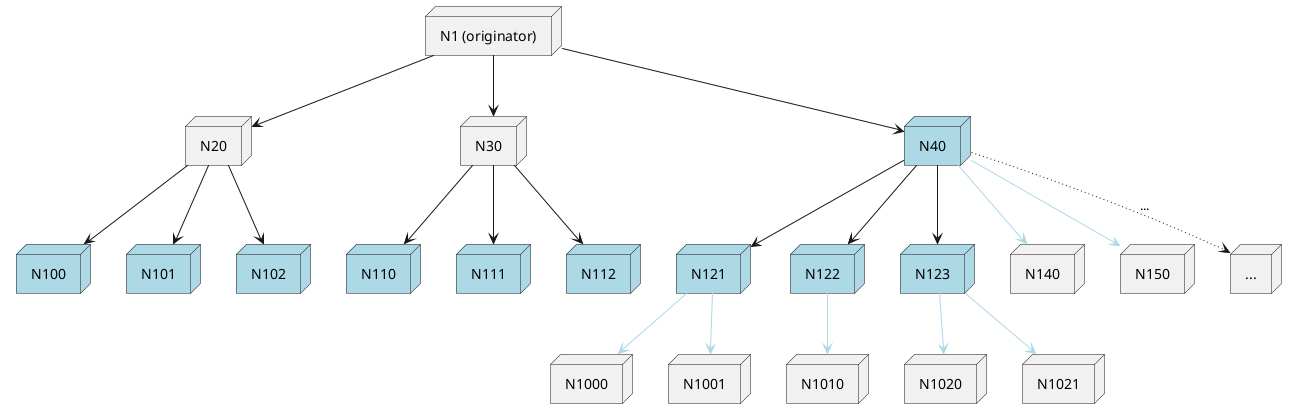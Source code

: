 @startuml
'left to right direction

node "N1 (originator)" as N1

node N20
node N30
node N40 #LightBlue

node N100 #LightBlue
node N101 #LightBlue
node N102 #LightBlue
node N110 #LightBlue
node N111 #LightBlue
node N112 #LightBlue
node N121 #LightBlue
node N122 #LightBlue
node N123 #LightBlue
node N140
node N150
node N1000
node N1001
node N1010
node N1020
node N1021
node N1900 as "..."

N1 --> N20
N1 --> N30
N1 --> N40

N20 --> N100
N20 --> N101
N20 --> N102
N30 --> N110
N30 --> N111
N30 --> N112
N40 --> N121
N40 --> N122
N40 --> N123
N40 --> N140 #LightBlue
N40 --> N150 #LightBlue

N121 --> N1000 #LightBlue
N121 --> N1001 #LightBlue
N122 --> N1010 #LightBlue
N123 --> N1020 #LightBlue
N123 --> N1021 #LightBlue
N40 -[dotted]-> N1900 : "..."

@enduml
